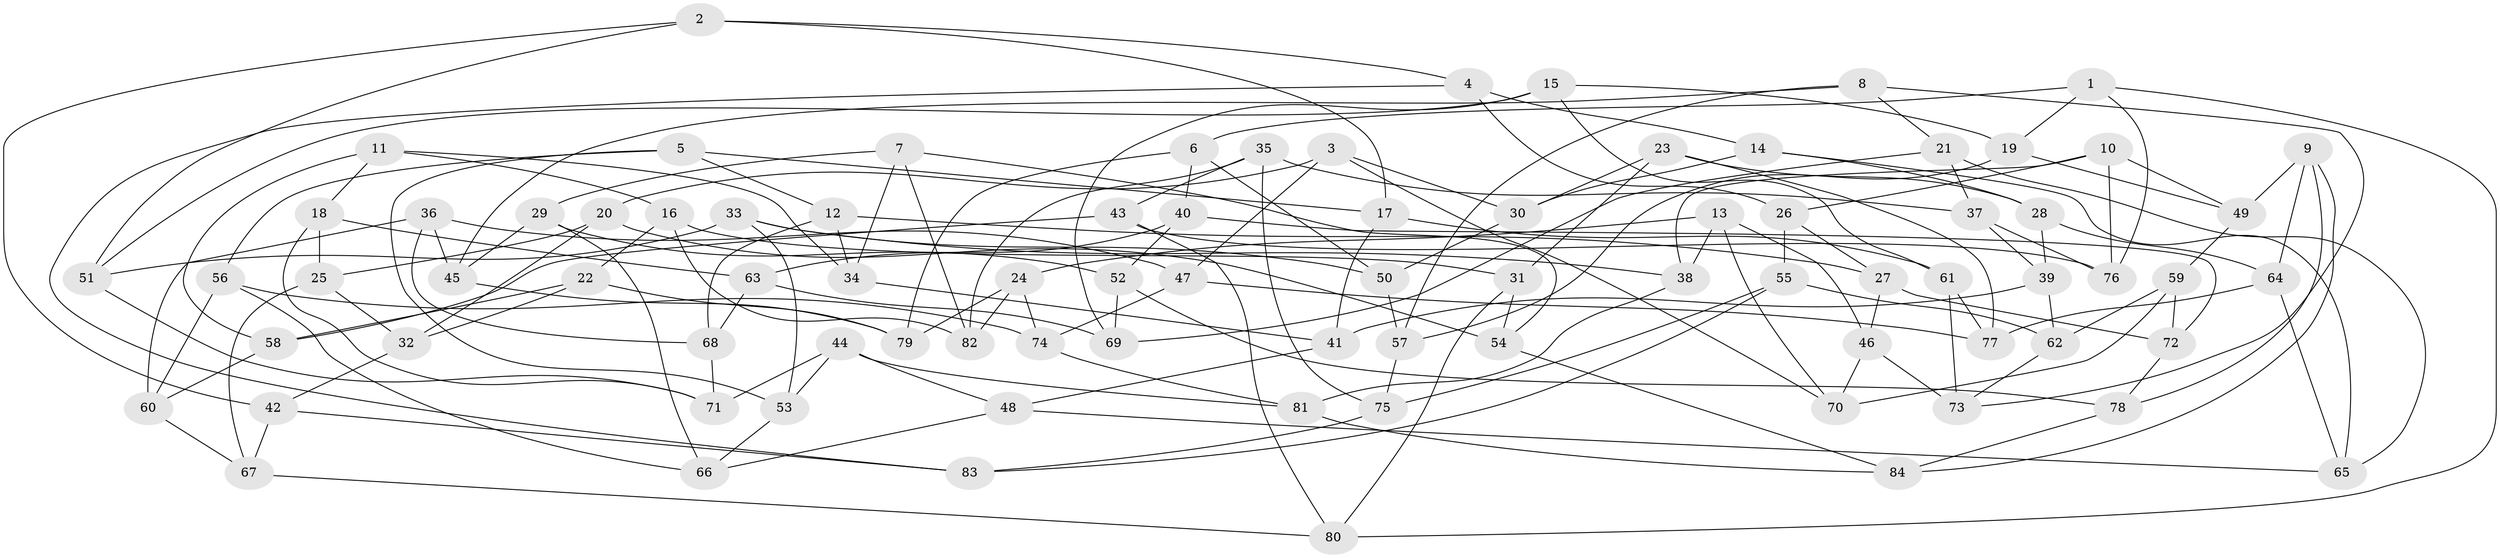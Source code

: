 // Generated by graph-tools (version 1.1) at 2025/26/03/09/25 03:26:54]
// undirected, 84 vertices, 168 edges
graph export_dot {
graph [start="1"]
  node [color=gray90,style=filled];
  1;
  2;
  3;
  4;
  5;
  6;
  7;
  8;
  9;
  10;
  11;
  12;
  13;
  14;
  15;
  16;
  17;
  18;
  19;
  20;
  21;
  22;
  23;
  24;
  25;
  26;
  27;
  28;
  29;
  30;
  31;
  32;
  33;
  34;
  35;
  36;
  37;
  38;
  39;
  40;
  41;
  42;
  43;
  44;
  45;
  46;
  47;
  48;
  49;
  50;
  51;
  52;
  53;
  54;
  55;
  56;
  57;
  58;
  59;
  60;
  61;
  62;
  63;
  64;
  65;
  66;
  67;
  68;
  69;
  70;
  71;
  72;
  73;
  74;
  75;
  76;
  77;
  78;
  79;
  80;
  81;
  82;
  83;
  84;
  1 -- 6;
  1 -- 80;
  1 -- 76;
  1 -- 19;
  2 -- 42;
  2 -- 17;
  2 -- 4;
  2 -- 51;
  3 -- 30;
  3 -- 47;
  3 -- 20;
  3 -- 70;
  4 -- 26;
  4 -- 14;
  4 -- 83;
  5 -- 53;
  5 -- 17;
  5 -- 12;
  5 -- 56;
  6 -- 79;
  6 -- 50;
  6 -- 40;
  7 -- 82;
  7 -- 29;
  7 -- 54;
  7 -- 34;
  8 -- 73;
  8 -- 45;
  8 -- 57;
  8 -- 21;
  9 -- 49;
  9 -- 78;
  9 -- 64;
  9 -- 84;
  10 -- 76;
  10 -- 38;
  10 -- 26;
  10 -- 49;
  11 -- 58;
  11 -- 16;
  11 -- 34;
  11 -- 18;
  12 -- 68;
  12 -- 27;
  12 -- 34;
  13 -- 24;
  13 -- 70;
  13 -- 38;
  13 -- 46;
  14 -- 28;
  14 -- 30;
  14 -- 65;
  15 -- 19;
  15 -- 61;
  15 -- 69;
  15 -- 51;
  16 -- 31;
  16 -- 82;
  16 -- 22;
  17 -- 61;
  17 -- 41;
  18 -- 25;
  18 -- 71;
  18 -- 63;
  19 -- 57;
  19 -- 49;
  20 -- 54;
  20 -- 32;
  20 -- 25;
  21 -- 37;
  21 -- 65;
  21 -- 69;
  22 -- 58;
  22 -- 32;
  22 -- 79;
  23 -- 28;
  23 -- 30;
  23 -- 77;
  23 -- 31;
  24 -- 74;
  24 -- 79;
  24 -- 82;
  25 -- 32;
  25 -- 67;
  26 -- 55;
  26 -- 27;
  27 -- 72;
  27 -- 46;
  28 -- 64;
  28 -- 39;
  29 -- 52;
  29 -- 45;
  29 -- 66;
  30 -- 50;
  31 -- 54;
  31 -- 80;
  32 -- 42;
  33 -- 50;
  33 -- 53;
  33 -- 51;
  33 -- 38;
  34 -- 41;
  35 -- 43;
  35 -- 37;
  35 -- 82;
  35 -- 75;
  36 -- 47;
  36 -- 60;
  36 -- 68;
  36 -- 45;
  37 -- 39;
  37 -- 76;
  38 -- 81;
  39 -- 62;
  39 -- 41;
  40 -- 52;
  40 -- 72;
  40 -- 63;
  41 -- 48;
  42 -- 83;
  42 -- 67;
  43 -- 58;
  43 -- 76;
  43 -- 80;
  44 -- 48;
  44 -- 81;
  44 -- 53;
  44 -- 71;
  45 -- 79;
  46 -- 70;
  46 -- 73;
  47 -- 77;
  47 -- 74;
  48 -- 66;
  48 -- 65;
  49 -- 59;
  50 -- 57;
  51 -- 71;
  52 -- 78;
  52 -- 69;
  53 -- 66;
  54 -- 84;
  55 -- 62;
  55 -- 83;
  55 -- 75;
  56 -- 60;
  56 -- 66;
  56 -- 74;
  57 -- 75;
  58 -- 60;
  59 -- 72;
  59 -- 70;
  59 -- 62;
  60 -- 67;
  61 -- 77;
  61 -- 73;
  62 -- 73;
  63 -- 69;
  63 -- 68;
  64 -- 65;
  64 -- 77;
  67 -- 80;
  68 -- 71;
  72 -- 78;
  74 -- 81;
  75 -- 83;
  78 -- 84;
  81 -- 84;
}
